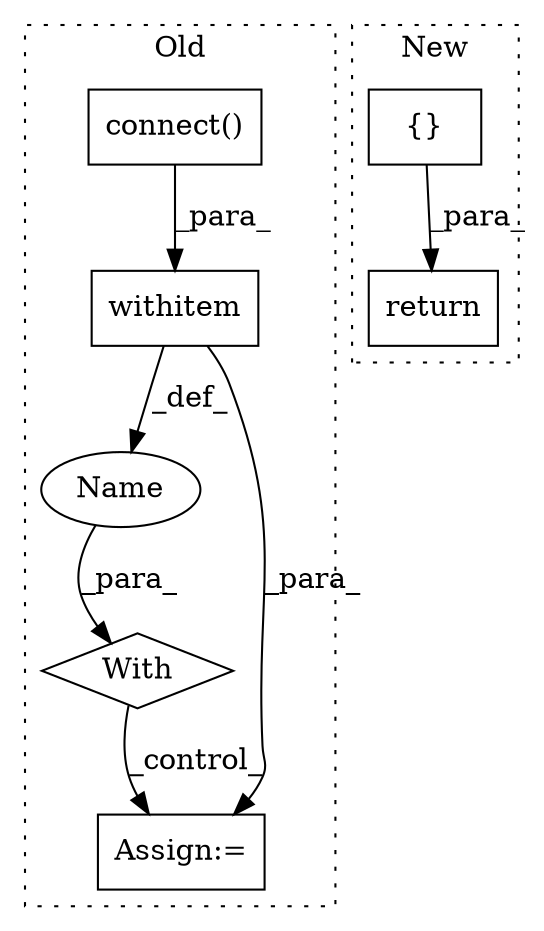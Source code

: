 digraph G {
subgraph cluster0 {
1 [label="connect()" a="75" s="7504,7522" l="16,1" shape="box"];
3 [label="With" a="39" s="7499,7511" l="5,33" shape="diamond"];
4 [label="Name" a="87" s="7527" l="3" shape="ellipse"];
5 [label="Assign:=" a="68" s="7619" l="3" shape="box"];
6 [label="withitem" a="49" s="7504" l="7" shape="box"];
label = "Old";
style="dotted";
}
subgraph cluster1 {
2 [label="return" a="93" s="8200" l="7" shape="box"];
7 [label="{}" a="59" s="8207,8207" l="2,1" shape="box"];
label = "New";
style="dotted";
}
1 -> 6 [label="_para_"];
3 -> 5 [label="_control_"];
4 -> 3 [label="_para_"];
6 -> 5 [label="_para_"];
6 -> 4 [label="_def_"];
7 -> 2 [label="_para_"];
}